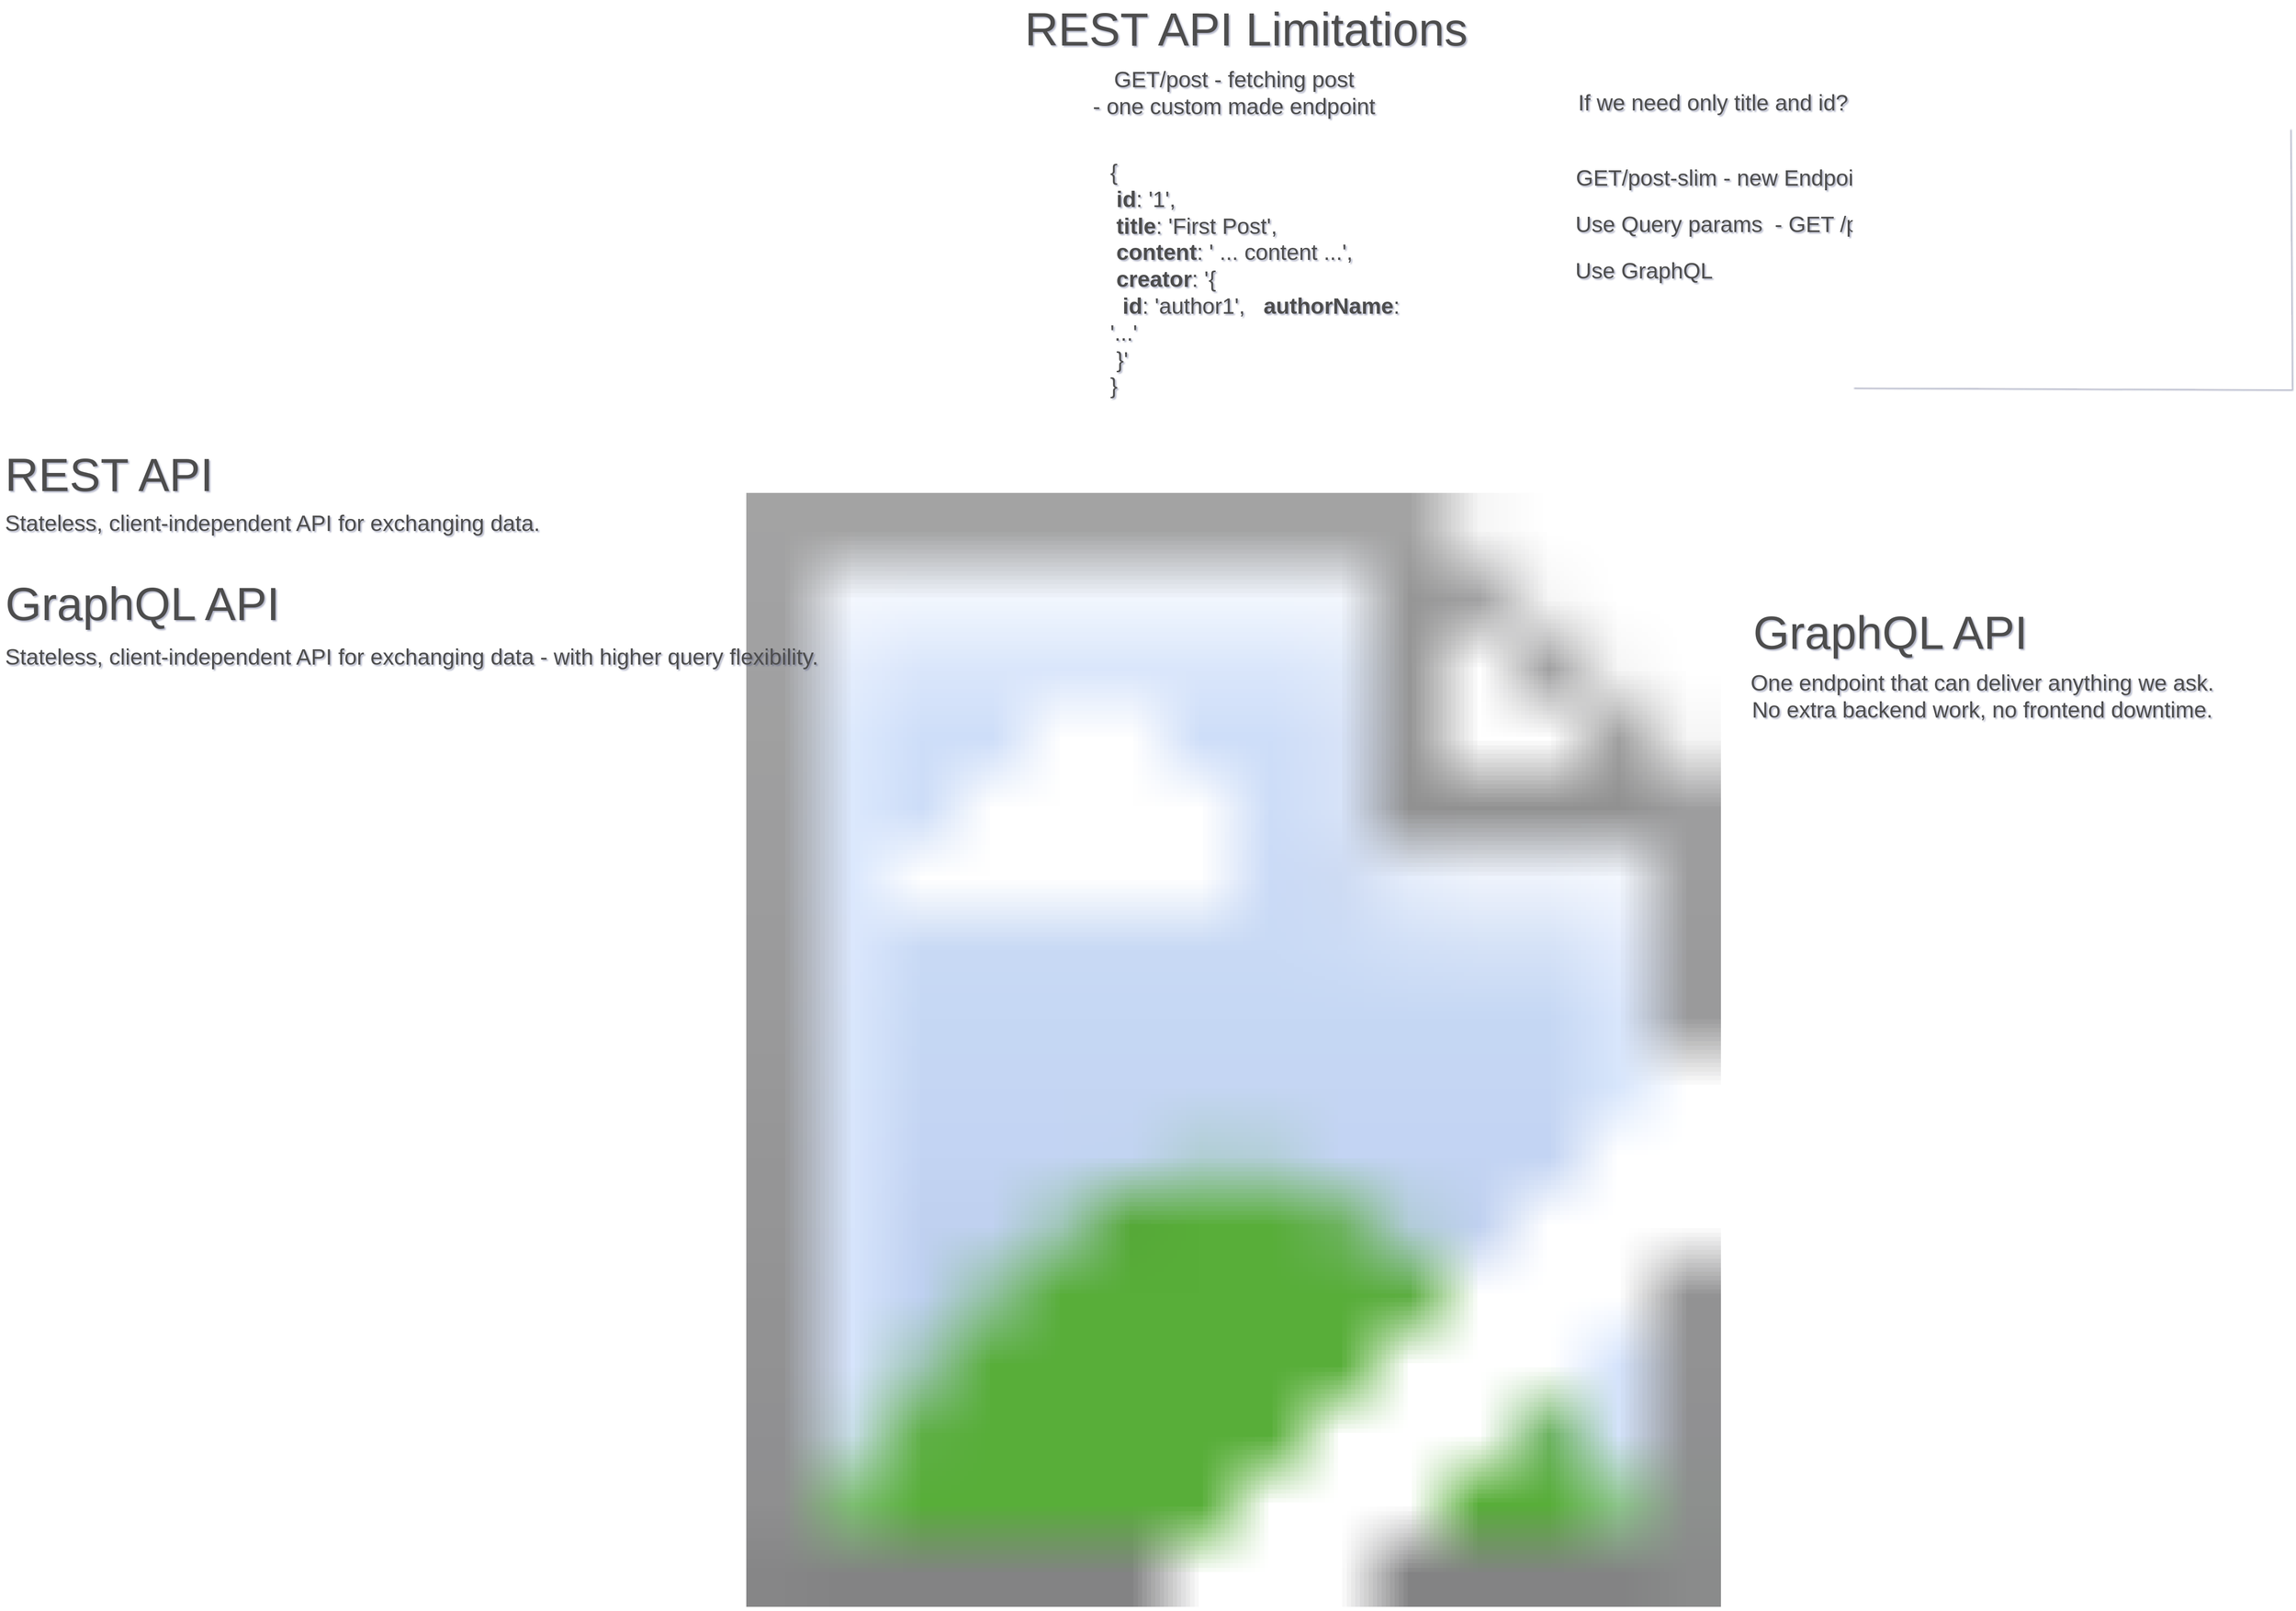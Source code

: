 <mxfile version="14.9.2" type="github">
  <diagram id="JKbqIdM3FO0Cpz3SnD94" name="Page-1">
    <mxGraphModel dx="2831" dy="1903" grid="0" gridSize="10" guides="1" tooltips="1" connect="1" arrows="1" fold="1" page="0" pageScale="1" pageWidth="1654" pageHeight="1169" background="none" backgroundImage="{&quot;src&quot;:&quot;https://upload.wikimedia.org/wikipedia/commons/thumb/1/17/GraphQL_Logo.svg/1200px-GraphQL_Logo.svg.png&quot;,&quot;width&quot;:&quot;1200&quot;,&quot;height&quot;:&quot;1200&quot;}" math="0" shadow="1">
      <root>
        <mxCell id="0" />
        <mxCell id="1" parent="0" />
        <mxCell id="drN-csKsrVhMP1aqmD64-1" value="&lt;font style=&quot;font-size: 50px&quot;&gt;GraphQL API&lt;/font&gt;" style="text;html=1;resizable=0;autosize=1;align=center;verticalAlign=middle;points=[];fillColor=none;strokeColor=none;rounded=0;sketch=1;fontColor=#4D4D4D;" vertex="1" parent="1">
          <mxGeometry x="-729" y="103" width="306" height="31" as="geometry" />
        </mxCell>
        <mxCell id="drN-csKsrVhMP1aqmD64-3" value="&lt;font style=&quot;font-size: 24px&quot;&gt;Stateless, client-independent API for exchanging data - with higher query flexibility.&lt;/font&gt;" style="text;html=1;resizable=0;autosize=1;align=center;verticalAlign=middle;points=[];fillColor=none;strokeColor=none;rounded=0;sketch=1;fontColor=#4D4D4D;" vertex="1" parent="1">
          <mxGeometry x="-729" y="166" width="886" height="22" as="geometry" />
        </mxCell>
        <mxCell id="drN-csKsrVhMP1aqmD64-4" value="&lt;font style=&quot;font-size: 50px&quot;&gt;REST API&lt;/font&gt;" style="text;html=1;resizable=0;autosize=1;align=center;verticalAlign=middle;points=[];fillColor=none;strokeColor=none;rounded=0;sketch=1;fontColor=#4D4D4D;" vertex="1" parent="1">
          <mxGeometry x="-729" y="-36" width="234" height="31" as="geometry" />
        </mxCell>
        <mxCell id="drN-csKsrVhMP1aqmD64-5" value="&lt;font style=&quot;font-size: 24px&quot;&gt;Stateless, client-independent API for exchanging data.&lt;/font&gt;" style="text;html=1;resizable=0;autosize=1;align=center;verticalAlign=middle;points=[];fillColor=none;strokeColor=none;rounded=0;sketch=1;fontColor=#4D4D4D;" vertex="1" parent="1">
          <mxGeometry x="-729" y="22" width="586" height="22" as="geometry" />
        </mxCell>
        <mxCell id="drN-csKsrVhMP1aqmD64-6" value="&lt;font style=&quot;font-size: 50px&quot;&gt;REST API Limitations&lt;/font&gt;" style="text;html=1;resizable=0;autosize=1;align=center;verticalAlign=middle;points=[];fillColor=none;strokeColor=none;rounded=0;sketch=1;fontColor=#4D4D4D;" vertex="1" parent="1">
          <mxGeometry x="369" y="-516" width="487" height="31" as="geometry" />
        </mxCell>
        <mxCell id="drN-csKsrVhMP1aqmD64-7" value="&lt;font style=&quot;font-size: 24px&quot;&gt;GET/post - fetching post&lt;br&gt;- one custom made endpoint&lt;br&gt;&lt;/font&gt;" style="text;html=1;resizable=0;autosize=1;align=center;verticalAlign=middle;points=[];fillColor=none;strokeColor=none;rounded=0;sketch=1;fontColor=#4D4D4D;" vertex="1" parent="1">
          <mxGeometry x="443" y="-451" width="314" height="40" as="geometry" />
        </mxCell>
        <mxCell id="drN-csKsrVhMP1aqmD64-8" value="&lt;font style=&quot;font-size: 24px&quot;&gt;{&lt;br&gt;&lt;span style=&quot;white-space: pre&quot;&gt;	&lt;/span&gt;&lt;b&gt;id&lt;/b&gt;: &#39;1&#39;,&lt;br&gt;&lt;span style=&quot;white-space: pre&quot;&gt;	&lt;/span&gt;&lt;b&gt;title&lt;/b&gt;: &#39;First Post&#39;,&lt;br&gt;&lt;span style=&quot;white-space: pre&quot;&gt;	&lt;/span&gt;&lt;b&gt;content&lt;/b&gt;: &#39; ... content ...&#39;,&lt;br&gt;&lt;span style=&quot;white-space: pre&quot;&gt;	&lt;/span&gt;&lt;b&gt;creator&lt;/b&gt;: &#39;{&lt;br&gt;&lt;span style=&quot;white-space: pre&quot;&gt;	&lt;/span&gt;&lt;span style=&quot;white-space: pre&quot;&gt;	&lt;/span&gt;&lt;b&gt;id&lt;/b&gt;: &#39;author1&#39;, &lt;span style=&quot;white-space: pre&quot;&gt;	&lt;/span&gt;&lt;span style=&quot;white-space: pre&quot;&gt;	&lt;/span&gt;&lt;b&gt;authorName&lt;/b&gt;: &#39;...&#39;&lt;br&gt;&lt;span style=&quot;white-space: pre&quot;&gt;	&lt;/span&gt;}&#39;&lt;br&gt;}&lt;/font&gt;" style="text;html=1;strokeColor=none;fillColor=none;align=left;verticalAlign=middle;whiteSpace=wrap;rounded=0;sketch=1;fontColor=#4D4D4D;" vertex="1" parent="1">
          <mxGeometry x="465" y="-240" width="335.5" height="20" as="geometry" />
        </mxCell>
        <mxCell id="drN-csKsrVhMP1aqmD64-9" value="&lt;font style=&quot;font-size: 24px&quot;&gt;GET/post-slim - new Endpoint&amp;nbsp;&lt;/font&gt;" style="text;html=1;resizable=0;autosize=1;align=center;verticalAlign=middle;points=[];fillColor=none;strokeColor=none;rounded=0;sketch=1;fontColor=#4D4D4D;" vertex="1" parent="1">
          <mxGeometry x="963" y="-350" width="335" height="22" as="geometry" />
        </mxCell>
        <mxCell id="drN-csKsrVhMP1aqmD64-10" value="&lt;font style=&quot;font-size: 24px&quot;&gt;If we need only title and id?&lt;/font&gt;" style="text;html=1;resizable=0;autosize=1;align=center;verticalAlign=middle;points=[];fillColor=none;strokeColor=none;rounded=0;sketch=1;fontColor=#4D4D4D;" vertex="1" parent="1">
          <mxGeometry x="965" y="-431" width="301" height="22" as="geometry" />
        </mxCell>
        <mxCell id="drN-csKsrVhMP1aqmD64-11" value="&lt;font style=&quot;font-size: 24px&quot;&gt;Use Query params&amp;nbsp; - GET /post?data=slim&amp;nbsp;&lt;/font&gt;" style="text;html=1;resizable=0;autosize=1;align=center;verticalAlign=middle;points=[];fillColor=none;strokeColor=none;rounded=0;sketch=1;fontColor=#4D4D4D;" vertex="1" parent="1">
          <mxGeometry x="963" y="-300" width="470" height="22" as="geometry" />
        </mxCell>
        <mxCell id="drN-csKsrVhMP1aqmD64-12" value="&lt;font style=&quot;font-size: 24px&quot;&gt;Use GraphQL&amp;nbsp;&lt;/font&gt;" style="text;html=1;resizable=0;autosize=1;align=center;verticalAlign=middle;points=[];fillColor=none;strokeColor=none;rounded=0;sketch=1;fontColor=#4D4D4D;" vertex="1" parent="1">
          <mxGeometry x="963" y="-250" width="164" height="22" as="geometry" />
        </mxCell>
        <mxCell id="drN-csKsrVhMP1aqmD64-13" value="" style="rounded=0;whiteSpace=wrap;html=1;sketch=1;strokeColor=none;" vertex="1" parent="1">
          <mxGeometry x="1266" y="-394" width="474" height="282" as="geometry" />
        </mxCell>
        <mxCell id="drN-csKsrVhMP1aqmD64-14" value="&lt;font style=&quot;font-size: 24px&quot;&gt;One endpoint that can deliver anything we ask.&lt;br&gt;No extra backend work, no frontend downtime.&lt;/font&gt;" style="text;html=1;resizable=0;autosize=1;align=center;verticalAlign=middle;points=[];fillColor=none;strokeColor=none;rounded=0;sketch=1;fontColor=#4D4D4D;" vertex="1" parent="1">
          <mxGeometry x="1151" y="199" width="509" height="40" as="geometry" />
        </mxCell>
        <mxCell id="drN-csKsrVhMP1aqmD64-15" value="&lt;font style=&quot;font-size: 50px&quot;&gt;GraphQL API&lt;/font&gt;" style="text;html=1;resizable=0;autosize=1;align=center;verticalAlign=middle;points=[];fillColor=none;strokeColor=none;rounded=0;sketch=1;fontColor=#4D4D4D;" vertex="1" parent="1">
          <mxGeometry x="1154" y="134" width="306" height="31" as="geometry" />
        </mxCell>
      </root>
    </mxGraphModel>
  </diagram>
</mxfile>
